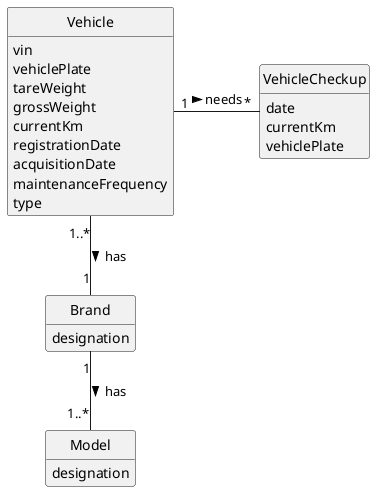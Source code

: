 @startuml
skinparam monochrome true
skinparam packageStyle rectangle
skinparam shadowing false

'left to right direction

skinparam classAttributeIconSize 0

hide circle
hide methods


class VehicleCheckup {
    date
    currentKm
    vehiclePlate
}

class Vehicle{
vin
vehiclePlate
tareWeight
grossWeight
currentKm
registrationDate
acquisitionDate
maintenanceFrequency
type
}

class Brand {
    designation
}

class Model{
    designation
}

Vehicle "1..*"-- "1" Brand: has >
Brand "1" -- "1..*" Model: has >
Vehicle "1" - "*" VehicleCheckup : needs >
@enduml